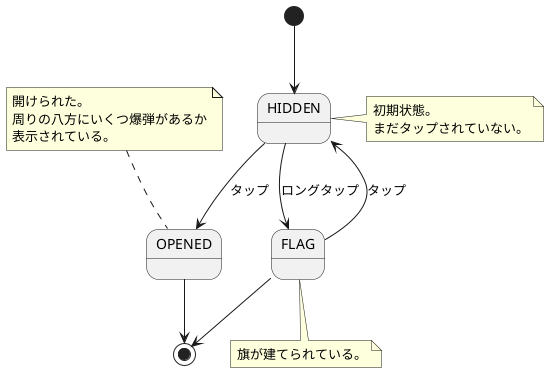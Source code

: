 @startuml
[*] --> HIDDEN
HIDDEN --> FLAG : ロングタップ
FLAG --> HIDDEN : タップ
HIDDEN --> OPENED : タップ
FLAG --> [*]
OPENED --> [*]
note right of HIDDEN
初期状態。
まだタップされていない。
end note
note bottom of FLAG
旗が建てられている。
end note
note top of OPENED
開けられた。
周りの八方にいくつ爆弾があるか
表示されている。
end note
@enduml
